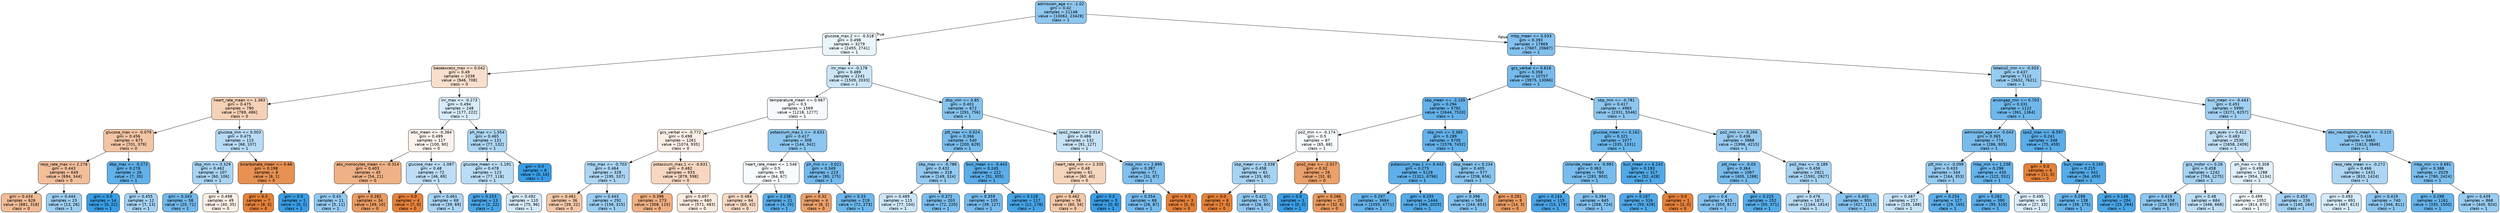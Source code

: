 digraph Tree {
node [shape=box, style="filled, rounded", color="black", fontname="helvetica"] ;
edge [fontname="helvetica"] ;
0 [label="admission_age <= -1.02\ngini = 0.42\nsamples = 21148\nvalue = [10062, 23428]\nclass = 1", fillcolor="#8ec7f0"] ;
1 [label="glucose_max.2 <= -0.518\ngini = 0.498\nsamples = 3279\nvalue = [2455, 2741]\nclass = 1", fillcolor="#eaf5fc"] ;
0 -> 1 [labeldistance=2.5, labelangle=45, headlabel="True"] ;
2 [label="baseexcess_max <= 0.042\ngini = 0.49\nsamples = 1038\nvalue = [946, 708]\nclass = 0", fillcolor="#f8dfcd"] ;
1 -> 2 ;
3 [label="heart_rate_mean <= 1.383\ngini = 0.475\nsamples = 790\nvalue = [769, 486]\nclass = 0", fillcolor="#f5d1b6"] ;
2 -> 3 ;
4 [label="glucose_max <= -0.079\ngini = 0.456\nsamples = 675\nvalue = [701, 379]\nclass = 0", fillcolor="#f3c5a4"] ;
3 -> 4 ;
5 [label="resp_rate_max <= 2.276\ngini = 0.443\nsamples = 649\nvalue = [694, 344]\nclass = 0", fillcolor="#f2bf9b"] ;
4 -> 5 ;
6 [label="gini = 0.434\nsamples = 626\nvalue = [681, 318]\nclass = 0", fillcolor="#f1bc95"] ;
5 -> 6 ;
7 [label="gini = 0.444\nsamples = 23\nvalue = [13, 26]\nclass = 1", fillcolor="#9ccef2"] ;
5 -> 7 ;
8 [label="dbp_max <= -0.273\ngini = 0.278\nsamples = 26\nvalue = [7, 35]\nclass = 1", fillcolor="#61b1ea"] ;
4 -> 8 ;
9 [label="gini = 0.0\nsamples = 14\nvalue = [0, 22]\nclass = 1", fillcolor="#399de5"] ;
8 -> 9 ;
10 [label="gini = 0.455\nsamples = 12\nvalue = [7, 13]\nclass = 1", fillcolor="#a4d2f3"] ;
8 -> 10 ;
11 [label="glucose_min <= 0.003\ngini = 0.475\nsamples = 115\nvalue = [68, 107]\nclass = 1", fillcolor="#b7dbf6"] ;
3 -> 11 ;
12 [label="dbp_min <= 0.329\ngini = 0.462\nsamples = 107\nvalue = [60, 106]\nclass = 1", fillcolor="#a9d4f4"] ;
11 -> 12 ;
13 [label="gini = 0.343\nsamples = 58\nvalue = [20, 71]\nclass = 1", fillcolor="#71b9ec"] ;
12 -> 13 ;
14 [label="gini = 0.498\nsamples = 49\nvalue = [40, 35]\nclass = 0", fillcolor="#fcefe6"] ;
12 -> 14 ;
15 [label="bicarbonate_mean <= 0.66\ngini = 0.198\nsamples = 8\nvalue = [8, 1]\nclass = 0", fillcolor="#e89152"] ;
11 -> 15 ;
16 [label="gini = 0.0\nsamples = 7\nvalue = [8, 0]\nclass = 0", fillcolor="#e58139"] ;
15 -> 16 ;
17 [label="gini = 0.0\nsamples = 1\nvalue = [0, 1]\nclass = 1", fillcolor="#399de5"] ;
15 -> 17 ;
18 [label="inr_max <= -0.273\ngini = 0.494\nsamples = 248\nvalue = [177, 222]\nclass = 1", fillcolor="#d7ebfa"] ;
2 -> 18 ;
19 [label="wbc_mean <= -0.384\ngini = 0.499\nsamples = 117\nvalue = [100, 90]\nclass = 0", fillcolor="#fcf2eb"] ;
18 -> 19 ;
20 [label="abs_monocytes_mean <= -0.314\ngini = 0.403\nsamples = 45\nvalue = [54, 21]\nclass = 0", fillcolor="#efb286"] ;
19 -> 20 ;
21 [label="gini = 0.43\nsamples = 11\nvalue = [5, 11]\nclass = 1", fillcolor="#93caf1"] ;
20 -> 21 ;
22 [label="gini = 0.282\nsamples = 34\nvalue = [49, 10]\nclass = 0", fillcolor="#ea9b61"] ;
20 -> 22 ;
23 [label="glucose_max <= -1.087\ngini = 0.48\nsamples = 72\nvalue = [46, 69]\nclass = 1", fillcolor="#bddef6"] ;
19 -> 23 ;
24 [label="gini = 0.0\nsamples = 4\nvalue = [7, 0]\nclass = 0", fillcolor="#e58139"] ;
23 -> 24 ;
25 [label="gini = 0.461\nsamples = 68\nvalue = [39, 69]\nclass = 1", fillcolor="#a9d4f4"] ;
23 -> 25 ;
26 [label="ph_max <= 1.554\ngini = 0.465\nsamples = 131\nvalue = [77, 132]\nclass = 1", fillcolor="#acd6f4"] ;
18 -> 26 ;
27 [label="glucose_mean <= -1.191\ngini = 0.478\nsamples = 123\nvalue = [77, 118]\nclass = 1", fillcolor="#baddf6"] ;
26 -> 27 ;
28 [label="gini = 0.153\nsamples = 13\nvalue = [2, 22]\nclass = 1", fillcolor="#4ba6e7"] ;
27 -> 28 ;
29 [label="gini = 0.492\nsamples = 110\nvalue = [75, 96]\nclass = 1", fillcolor="#d4eaf9"] ;
27 -> 29 ;
30 [label="gini = 0.0\nsamples = 8\nvalue = [0, 14]\nclass = 1", fillcolor="#399de5"] ;
26 -> 30 ;
31 [label="inr_max <= -0.178\ngini = 0.489\nsamples = 2241\nvalue = [1509, 2033]\nclass = 1", fillcolor="#cce6f8"] ;
1 -> 31 ;
32 [label="temperature_mean <= 0.987\ngini = 0.5\nsamples = 1569\nvalue = [1218, 1277]\nclass = 1", fillcolor="#f6fafe"] ;
31 -> 32 ;
33 [label="gcs_verbal <= -0.772\ngini = 0.498\nsamples = 1261\nvalue = [1074, 935]\nclass = 0", fillcolor="#fcefe5"] ;
32 -> 33 ;
34 [label="mbp_max <= -0.703\ngini = 0.464\nsamples = 328\nvalue = [195, 337]\nclass = 1", fillcolor="#acd6f4"] ;
33 -> 34 ;
35 [label="gini = 0.461\nsamples = 36\nvalue = [39, 22]\nclass = 0", fillcolor="#f4c8a9"] ;
34 -> 35 ;
36 [label="gini = 0.443\nsamples = 292\nvalue = [156, 315]\nclass = 1", fillcolor="#9bcef2"] ;
34 -> 36 ;
37 [label="potassium_max.1 <= -0.631\ngini = 0.482\nsamples = 933\nvalue = [879, 598]\nclass = 0", fillcolor="#f7d7c0"] ;
33 -> 37 ;
38 [label="gini = 0.396\nsamples = 273\nvalue = [308, 115]\nclass = 0", fillcolor="#efb083"] ;
37 -> 38 ;
39 [label="gini = 0.497\nsamples = 660\nvalue = [571, 483]\nclass = 0", fillcolor="#fbece0"] ;
37 -> 39 ;
40 [label="potassium_max.1 <= -0.631\ngini = 0.417\nsamples = 308\nvalue = [144, 342]\nclass = 1", fillcolor="#8cc6f0"] ;
32 -> 40 ;
41 [label="heart_rate_mean <= 1.546\ngini = 0.5\nsamples = 85\nvalue = [64, 67]\nclass = 1", fillcolor="#f6fbfe"] ;
40 -> 41 ;
42 [label="gini = 0.484\nsamples = 64\nvalue = [60, 42]\nclass = 0", fillcolor="#f7d9c4"] ;
41 -> 42 ;
43 [label="gini = 0.238\nsamples = 21\nvalue = [4, 25]\nclass = 1", fillcolor="#59ade9"] ;
41 -> 43 ;
44 [label="ph_min <= -3.021\ngini = 0.349\nsamples = 223\nvalue = [80, 275]\nclass = 1", fillcolor="#73baed"] ;
40 -> 44 ;
45 [label="gini = 0.32\nsamples = 4\nvalue = [8, 2]\nclass = 0", fillcolor="#eca06a"] ;
44 -> 45 ;
46 [label="gini = 0.33\nsamples = 219\nvalue = [72, 273]\nclass = 1", fillcolor="#6db7ec"] ;
44 -> 46 ;
47 [label="dbp_min <= 0.85\ngini = 0.401\nsamples = 672\nvalue = [291, 756]\nclass = 1", fillcolor="#85c3ef"] ;
31 -> 47 ;
48 [label="ptt_max <= 0.024\ngini = 0.366\nsamples = 540\nvalue = [200, 629]\nclass = 1", fillcolor="#78bced"] ;
47 -> 48 ;
49 [label="sbp_max <= -0.786\ngini = 0.432\nsamples = 318\nvalue = [149, 324]\nclass = 1", fillcolor="#94caf1"] ;
48 -> 49 ;
50 [label="gini = 0.489\nsamples = 115\nvalue = [77, 104]\nclass = 1", fillcolor="#cce6f8"] ;
49 -> 50 ;
51 [label="gini = 0.372\nsamples = 203\nvalue = [72, 220]\nclass = 1", fillcolor="#7abdee"] ;
49 -> 51 ;
52 [label="bun_mean <= -0.443\ngini = 0.245\nsamples = 222\nvalue = [51, 305]\nclass = 1", fillcolor="#5aade9"] ;
48 -> 52 ;
53 [label="gini = 0.359\nsamples = 105\nvalue = [39, 127]\nclass = 1", fillcolor="#76bbed"] ;
52 -> 53 ;
54 [label="gini = 0.118\nsamples = 117\nvalue = [12, 178]\nclass = 1", fillcolor="#46a4e7"] ;
52 -> 54 ;
55 [label="spo2_mean <= 0.014\ngini = 0.486\nsamples = 132\nvalue = [91, 127]\nclass = 1", fillcolor="#c7e3f8"] ;
47 -> 55 ;
56 [label="heart_rate_min <= 2.335\ngini = 0.48\nsamples = 61\nvalue = [60, 40]\nclass = 0", fillcolor="#f6d5bd"] ;
55 -> 56 ;
57 [label="gini = 0.462\nsamples = 56\nvalue = [60, 34]\nclass = 0", fillcolor="#f4c8a9"] ;
56 -> 57 ;
58 [label="gini = 0.0\nsamples = 5\nvalue = [0, 6]\nclass = 1", fillcolor="#399de5"] ;
56 -> 58 ;
59 [label="mbp_min <= 2.899\ngini = 0.387\nsamples = 71\nvalue = [31, 87]\nclass = 1", fillcolor="#80c0ee"] ;
55 -> 59 ;
60 [label="gini = 0.354\nsamples = 68\nvalue = [26, 87]\nclass = 1", fillcolor="#74baed"] ;
59 -> 60 ;
61 [label="gini = 0.0\nsamples = 3\nvalue = [5, 0]\nclass = 0", fillcolor="#e58139"] ;
59 -> 61 ;
62 [label="mbp_mean <= 0.033\ngini = 0.393\nsamples = 17869\nvalue = [7607, 20687]\nclass = 1", fillcolor="#82c1ef"] ;
0 -> 62 [labeldistance=2.5, labelangle=-45, headlabel="False"] ;
63 [label="gcs_verbal <= 0.618\ngini = 0.358\nsamples = 10757\nvalue = [3975, 13066]\nclass = 1", fillcolor="#75bbed"] ;
62 -> 63 ;
64 [label="sbp_mean <= -2.105\ngini = 0.294\nsamples = 5792\nvalue = [1644, 7520]\nclass = 1", fillcolor="#64b2eb"] ;
63 -> 64 ;
65 [label="po2_min <= -0.174\ngini = 0.5\nsamples = 87\nvalue = [65, 68]\nclass = 1", fillcolor="#f6fbfe"] ;
64 -> 65 ;
66 [label="sbp_mean <= -3.338\ngini = 0.458\nsamples = 61\nvalue = [33, 60]\nclass = 1", fillcolor="#a6d3f3"] ;
65 -> 66 ;
67 [label="gini = 0.0\nsamples = 6\nvalue = [7, 0]\nclass = 0", fillcolor="#e58139"] ;
66 -> 67 ;
68 [label="gini = 0.422\nsamples = 55\nvalue = [26, 60]\nclass = 1", fillcolor="#8fc7f0"] ;
66 -> 68 ;
69 [label="pco2_max <= -2.017\ngini = 0.32\nsamples = 26\nvalue = [32, 8]\nclass = 0", fillcolor="#eca06a"] ;
65 -> 69 ;
70 [label="gini = 0.0\nsamples = 1\nvalue = [0, 2]\nclass = 1", fillcolor="#399de5"] ;
69 -> 70 ;
71 [label="gini = 0.266\nsamples = 25\nvalue = [32, 6]\nclass = 0", fillcolor="#ea995e"] ;
69 -> 71 ;
72 [label="sbp_min <= 0.365\ngini = 0.289\nsamples = 5705\nvalue = [1579, 7452]\nclass = 1", fillcolor="#63b2eb"] ;
64 -> 72 ;
73 [label="potassium_max.1 <= 0.443\ngini = 0.273\nsamples = 5128\nvalue = [1321, 6796]\nclass = 1", fillcolor="#5fb0ea"] ;
72 -> 73 ;
74 [label="gini = 0.297\nsamples = 3684\nvalue = [1055, 4771]\nclass = 1", fillcolor="#65b3eb"] ;
73 -> 74 ;
75 [label="gini = 0.205\nsamples = 1444\nvalue = [266, 2025]\nclass = 1", fillcolor="#53aae8"] ;
73 -> 75 ;
76 [label="dbp_mean <= 0.234\ngini = 0.405\nsamples = 577\nvalue = [258, 656]\nclass = 1", fillcolor="#87c4ef"] ;
72 -> 76 ;
77 [label="gini = 0.396\nsamples = 568\nvalue = [244, 653]\nclass = 1", fillcolor="#83c2ef"] ;
76 -> 77 ;
78 [label="gini = 0.291\nsamples = 9\nvalue = [14, 3]\nclass = 0", fillcolor="#eb9c63"] ;
76 -> 78 ;
79 [label="sbp_min <= -0.781\ngini = 0.417\nsamples = 4965\nvalue = [2331, 5546]\nclass = 1", fillcolor="#8cc6f0"] ;
63 -> 79 ;
80 [label="glucose_mean <= 0.162\ngini = 0.321\nsamples = 1077\nvalue = [335, 1331]\nclass = 1", fillcolor="#6bb6ec"] ;
79 -> 80 ;
81 [label="chloride_mean <= -0.991\ngini = 0.363\nsamples = 760\nvalue = [283, 903]\nclass = 1", fillcolor="#77bced"] ;
80 -> 81 ;
82 [label="gini = 0.143\nsamples = 115\nvalue = [15, 179]\nclass = 1", fillcolor="#4aa5e7"] ;
81 -> 82 ;
83 [label="gini = 0.394\nsamples = 645\nvalue = [268, 724]\nclass = 1", fillcolor="#82c1ef"] ;
81 -> 83 ;
84 [label="bun_mean <= 6.243\ngini = 0.193\nsamples = 317\nvalue = [52, 428]\nclass = 1", fillcolor="#51a9e8"] ;
80 -> 84 ;
85 [label="gini = 0.187\nsamples = 316\nvalue = [50, 428]\nclass = 1", fillcolor="#50a8e8"] ;
84 -> 85 ;
86 [label="gini = 0.0\nsamples = 1\nvalue = [2, 0]\nclass = 0", fillcolor="#e58139"] ;
84 -> 86 ;
87 [label="po2_min <= -0.266\ngini = 0.436\nsamples = 3888\nvalue = [1996, 4215]\nclass = 1", fillcolor="#97cbf1"] ;
79 -> 87 ;
88 [label="ptt_max <= -0.03\ngini = 0.364\nsamples = 1067\nvalue = [405, 1288]\nclass = 1", fillcolor="#77bced"] ;
87 -> 88 ;
89 [label="gini = 0.4\nsamples = 815\nvalue = [350, 917]\nclass = 1", fillcolor="#85c2ef"] ;
88 -> 89 ;
90 [label="gini = 0.225\nsamples = 252\nvalue = [55, 371]\nclass = 1", fillcolor="#56ace9"] ;
88 -> 90 ;
91 [label="po2_max <= -0.189\ngini = 0.456\nsamples = 2821\nvalue = [1591, 2927]\nclass = 1", fillcolor="#a5d2f3"] ;
87 -> 91 ;
92 [label="gini = 0.476\nsamples = 1871\nvalue = [1164, 1814]\nclass = 1", fillcolor="#b8dcf6"] ;
91 -> 92 ;
93 [label="gini = 0.401\nsamples = 950\nvalue = [427, 1113]\nclass = 1", fillcolor="#85c3ef"] ;
91 -> 93 ;
94 [label="totalco2_min <= -0.503\ngini = 0.437\nsamples = 7112\nvalue = [3632, 7621]\nclass = 1", fillcolor="#97ccf1"] ;
62 -> 94 ;
95 [label="aniongap_min <= 0.703\ngini = 0.331\nsamples = 1122\nvalue = [361, 1364]\nclass = 1", fillcolor="#6db7ec"] ;
94 -> 95 ;
96 [label="admission_age <= -0.043\ngini = 0.365\nsamples = 774\nvalue = [286, 905]\nclass = 1", fillcolor="#78bced"] ;
95 -> 96 ;
97 [label="ptt_min <= -0.099\ngini = 0.433\nsamples = 344\nvalue = [164, 353]\nclass = 1", fillcolor="#95cbf1"] ;
96 -> 97 ;
98 [label="gini = 0.487\nsamples = 217\nvalue = [135, 188]\nclass = 1", fillcolor="#c7e3f8"] ;
97 -> 98 ;
99 [label="gini = 0.254\nsamples = 127\nvalue = [29, 165]\nclass = 1", fillcolor="#5caeea"] ;
97 -> 99 ;
100 [label="mbp_min <= 1.238\ngini = 0.296\nsamples = 430\nvalue = [122, 552]\nclass = 1", fillcolor="#65b3eb"] ;
96 -> 100 ;
101 [label="gini = 0.262\nsamples = 390\nvalue = [95, 519]\nclass = 1", fillcolor="#5dafea"] ;
100 -> 101 ;
102 [label="gini = 0.495\nsamples = 40\nvalue = [27, 33]\nclass = 1", fillcolor="#dbedfa"] ;
100 -> 102 ;
103 [label="spo2_max <= -6.597\ngini = 0.241\nsamples = 348\nvalue = [75, 459]\nclass = 1", fillcolor="#59ade9"] ;
95 -> 103 ;
104 [label="gini = 0.0\nsamples = 6\nvalue = [11, 0]\nclass = 0", fillcolor="#e58139"] ;
103 -> 104 ;
105 [label="bun_mean <= 0.169\ngini = 0.215\nsamples = 342\nvalue = [64, 459]\nclass = 1", fillcolor="#55abe9"] ;
103 -> 105 ;
106 [label="gini = 0.298\nsamples = 138\nvalue = [39, 175]\nclass = 1", fillcolor="#65b3eb"] ;
105 -> 106 ;
107 [label="gini = 0.149\nsamples = 204\nvalue = [25, 284]\nclass = 1", fillcolor="#4aa6e7"] ;
105 -> 107 ;
108 [label="bun_mean <= -0.443\ngini = 0.451\nsamples = 5990\nvalue = [3271, 6257]\nclass = 1", fillcolor="#a1d0f3"] ;
94 -> 108 ;
109 [label="gcs_eyes <= 0.412\ngini = 0.483\nsamples = 2530\nvalue = [1658, 2409]\nclass = 1", fillcolor="#c1e0f7"] ;
108 -> 109 ;
110 [label="gcs_motor <= 0.26\ngini = 0.458\nsamples = 1242\nvalue = [704, 1275]\nclass = 1", fillcolor="#a6d3f3"] ;
109 -> 110 ;
111 [label="gini = 0.419\nsamples = 558\nvalue = [258, 607]\nclass = 1", fillcolor="#8dc7f0"] ;
110 -> 111 ;
112 [label="gini = 0.48\nsamples = 684\nvalue = [446, 668]\nclass = 1", fillcolor="#bddef6"] ;
110 -> 112 ;
113 [label="ph_max <= 0.308\ngini = 0.496\nsamples = 1288\nvalue = [954, 1134]\nclass = 1", fillcolor="#e0effb"] ;
109 -> 113 ;
114 [label="gini = 0.499\nsamples = 1052\nvalue = [814, 870]\nclass = 1", fillcolor="#f2f9fd"] ;
113 -> 114 ;
115 [label="gini = 0.453\nsamples = 236\nvalue = [140, 264]\nclass = 1", fillcolor="#a2d1f3"] ;
113 -> 115 ;
116 [label="abs_neutrophils_mean <= -0.215\ngini = 0.416\nsamples = 3460\nvalue = [1613, 3848]\nclass = 1", fillcolor="#8cc6f0"] ;
108 -> 116 ;
117 [label="resp_rate_mean <= -0.272\ngini = 0.466\nsamples = 1431\nvalue = [833, 1424]\nclass = 1", fillcolor="#add6f4"] ;
116 -> 117 ;
118 [label="gini = 0.493\nsamples = 691\nvalue = [487, 613]\nclass = 1", fillcolor="#d6ebfa"] ;
117 -> 118 ;
119 [label="gini = 0.419\nsamples = 740\nvalue = [346, 811]\nclass = 1", fillcolor="#8dc7f0"] ;
117 -> 119 ;
120 [label="mbp_min <= 0.691\ngini = 0.368\nsamples = 2029\nvalue = [780, 2424]\nclass = 1", fillcolor="#79bded"] ;
116 -> 120 ;
121 [label="gini = 0.298\nsamples = 1161\nvalue = [335, 1500]\nclass = 1", fillcolor="#65b3eb"] ;
120 -> 121 ;
122 [label="gini = 0.439\nsamples = 868\nvalue = [445, 924]\nclass = 1", fillcolor="#98ccf2"] ;
120 -> 122 ;
}